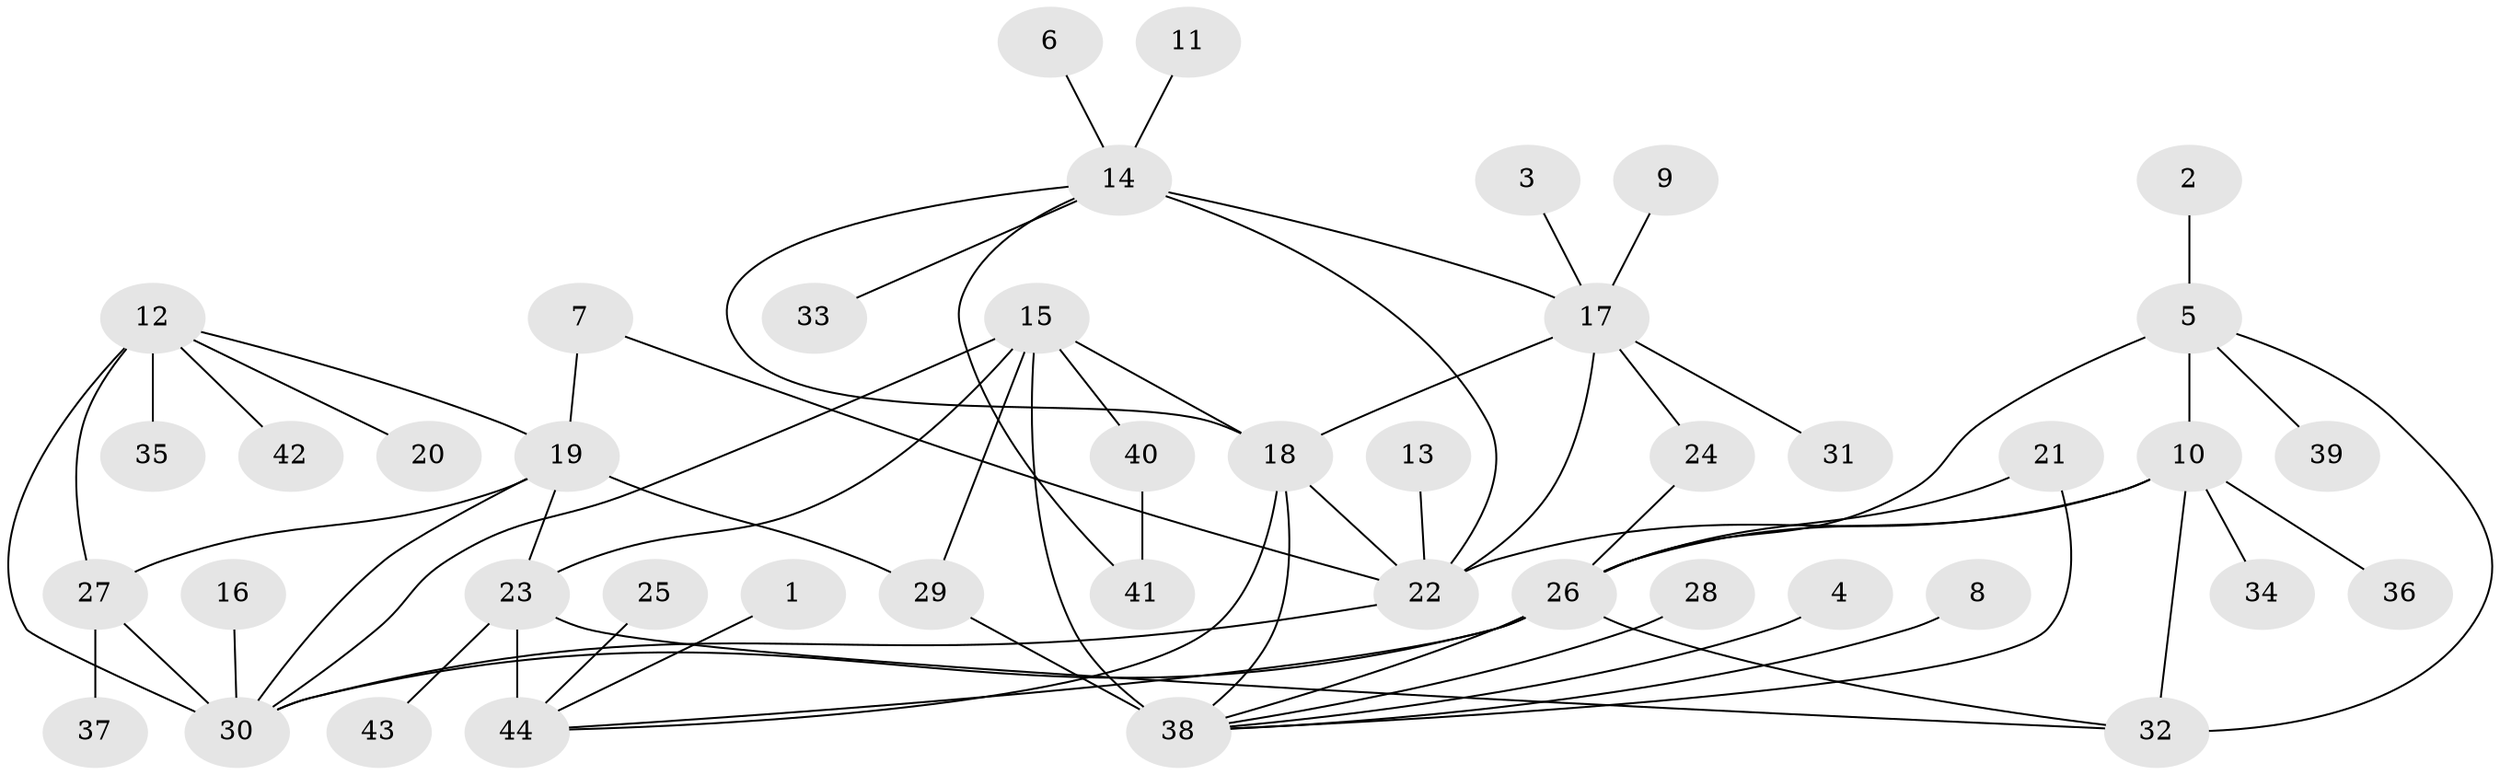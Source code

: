 // original degree distribution, {11: 0.009174311926605505, 5: 0.027522935779816515, 10: 0.03669724770642202, 7: 0.06422018348623854, 8: 0.01834862385321101, 6: 0.03669724770642202, 9: 0.027522935779816515, 12: 0.009174311926605505, 2: 0.1743119266055046, 1: 0.5779816513761468, 3: 0.009174311926605505, 4: 0.009174311926605505}
// Generated by graph-tools (version 1.1) at 2025/37/03/04/25 23:37:30]
// undirected, 44 vertices, 66 edges
graph export_dot {
  node [color=gray90,style=filled];
  1;
  2;
  3;
  4;
  5;
  6;
  7;
  8;
  9;
  10;
  11;
  12;
  13;
  14;
  15;
  16;
  17;
  18;
  19;
  20;
  21;
  22;
  23;
  24;
  25;
  26;
  27;
  28;
  29;
  30;
  31;
  32;
  33;
  34;
  35;
  36;
  37;
  38;
  39;
  40;
  41;
  42;
  43;
  44;
  1 -- 44 [weight=1.0];
  2 -- 5 [weight=1.0];
  3 -- 17 [weight=1.0];
  4 -- 38 [weight=1.0];
  5 -- 10 [weight=2.0];
  5 -- 26 [weight=2.0];
  5 -- 32 [weight=2.0];
  5 -- 39 [weight=1.0];
  6 -- 14 [weight=1.0];
  7 -- 19 [weight=1.0];
  7 -- 22 [weight=1.0];
  8 -- 38 [weight=1.0];
  9 -- 17 [weight=1.0];
  10 -- 22 [weight=1.0];
  10 -- 26 [weight=1.0];
  10 -- 32 [weight=1.0];
  10 -- 34 [weight=1.0];
  10 -- 36 [weight=1.0];
  11 -- 14 [weight=1.0];
  12 -- 19 [weight=1.0];
  12 -- 20 [weight=1.0];
  12 -- 27 [weight=1.0];
  12 -- 30 [weight=2.0];
  12 -- 35 [weight=1.0];
  12 -- 42 [weight=1.0];
  13 -- 22 [weight=1.0];
  14 -- 17 [weight=2.0];
  14 -- 18 [weight=1.0];
  14 -- 22 [weight=1.0];
  14 -- 33 [weight=1.0];
  14 -- 41 [weight=1.0];
  15 -- 18 [weight=1.0];
  15 -- 23 [weight=1.0];
  15 -- 29 [weight=1.0];
  15 -- 30 [weight=1.0];
  15 -- 38 [weight=3.0];
  15 -- 40 [weight=1.0];
  16 -- 30 [weight=1.0];
  17 -- 18 [weight=2.0];
  17 -- 22 [weight=2.0];
  17 -- 24 [weight=1.0];
  17 -- 31 [weight=1.0];
  18 -- 22 [weight=1.0];
  18 -- 38 [weight=1.0];
  18 -- 44 [weight=1.0];
  19 -- 23 [weight=1.0];
  19 -- 27 [weight=1.0];
  19 -- 29 [weight=1.0];
  19 -- 30 [weight=2.0];
  21 -- 26 [weight=1.0];
  21 -- 38 [weight=1.0];
  22 -- 30 [weight=1.0];
  23 -- 32 [weight=1.0];
  23 -- 43 [weight=1.0];
  23 -- 44 [weight=6.0];
  24 -- 26 [weight=1.0];
  25 -- 44 [weight=1.0];
  26 -- 30 [weight=1.0];
  26 -- 32 [weight=1.0];
  26 -- 38 [weight=1.0];
  26 -- 44 [weight=1.0];
  27 -- 30 [weight=2.0];
  27 -- 37 [weight=1.0];
  28 -- 38 [weight=1.0];
  29 -- 38 [weight=3.0];
  40 -- 41 [weight=1.0];
}
